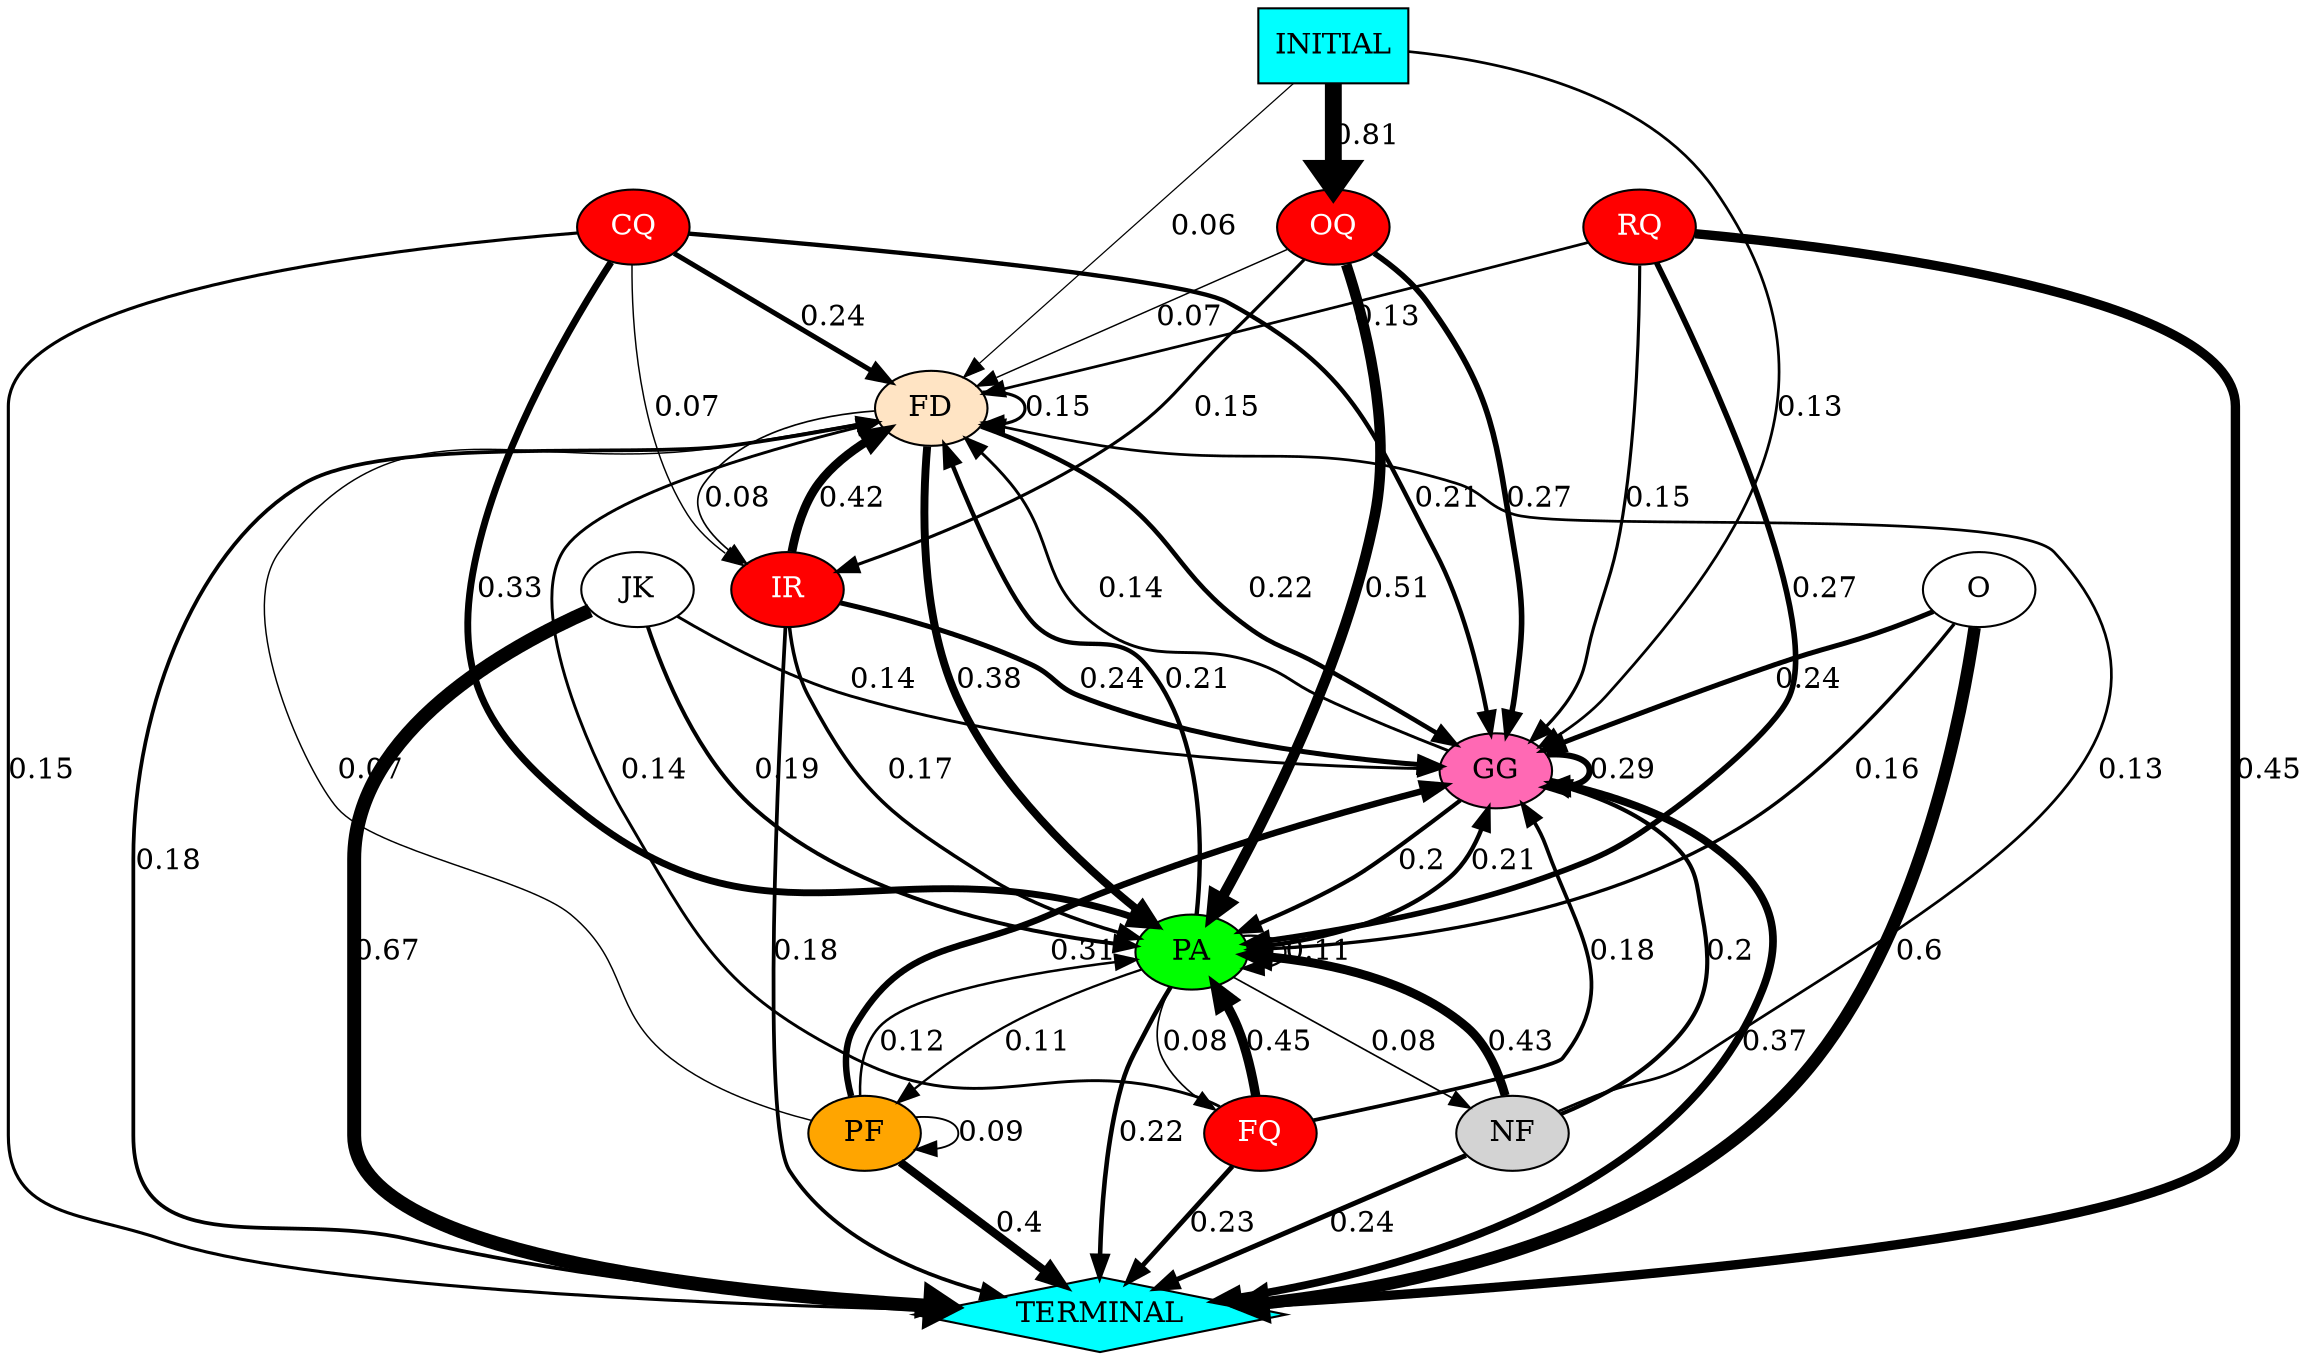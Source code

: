 digraph "G" {
0 [label="CQ", fillcolor=red, style=filled, fontcolor=white];
1 [label="FD", fillcolor=bisque, style=filled, fontcolor=black];
2 [label="FQ", fillcolor=red, style=filled, fontcolor=white];
3 [label="GG", fillcolor=hotpink, style=filled];
4 [label="IR", fillcolor=red, style=filled, fontcolor=white];
5 [label="JK"];
6 [label="NF", orange=red, style=filled];
7 [label="O"];
8 [label="OQ", fillcolor=red, style=filled, fontcolor=white];
9 [label="PA", fillcolor=green, style=filled];
10 [label="PF", fillcolor=orange, style=filled];
11 [label="RQ", fillcolor=red, style=filled, fontcolor=white];
12 [label="TERMINAL", shape=diamond, fillcolor=cyan, style=filled];
13 [label="INITIAL", shape=box, fillcolor=cyan, style=filled];
0 -> 1  [label="0.24", penwidth="2.4"];
0 -> 3  [label="0.21", penwidth="2.1"];
0 -> 4  [label="0.07", penwidth="0.7000000000000001"];
0 -> 9  [label="0.33", penwidth="3.3000000000000003"];
0 -> 12  [label="0.15", penwidth="1.5"];
1 -> 1  [label="0.15", penwidth="1.5"];
1 -> 3  [label="0.22", penwidth="2.2"];
1 -> 4  [label="0.08", penwidth="0.8"];
1 -> 9  [label="0.38", penwidth="3.8"];
1 -> 12  [label="0.18", penwidth="1.7999999999999998"];
2 -> 1  [label="0.14", penwidth="1.4000000000000001"];
2 -> 3  [label="0.18", penwidth="1.7999999999999998"];
2 -> 9  [label="0.45", penwidth="4.5"];
2 -> 12  [label="0.23", penwidth="2.3000000000000003"];
3 -> 1  [label="0.14", penwidth="1.4000000000000001"];
3 -> 3  [label="0.29", penwidth="2.9"];
3 -> 9  [label="0.2", penwidth="2.0"];
3 -> 12  [label="0.37", penwidth="3.7"];
4 -> 1  [label="0.42", penwidth="4.2"];
4 -> 3  [label="0.24", penwidth="2.4"];
4 -> 9  [label="0.17", penwidth="1.7000000000000002"];
4 -> 12  [label="0.18", penwidth="1.7999999999999998"];
5 -> 3  [label="0.14", penwidth="1.4000000000000001"];
5 -> 9  [label="0.19", penwidth="1.9"];
5 -> 12  [label="0.67", penwidth="6.7"];
6 -> 1  [label="0.13", penwidth="1.3"];
6 -> 3  [label="0.2", penwidth="2.0"];
6 -> 9  [label="0.43", penwidth="4.3"];
6 -> 12  [label="0.24", penwidth="2.4"];
7 -> 3  [label="0.24", penwidth="2.4"];
7 -> 9  [label="0.16", penwidth="1.6"];
7 -> 12  [label="0.6", penwidth="6.0"];
8 -> 1  [label="0.07", penwidth="0.7000000000000001"];
8 -> 3  [label="0.27", penwidth="2.7"];
8 -> 4  [label="0.15", penwidth="1.5"];
8 -> 9  [label="0.51", penwidth="5.1"];
9 -> 1  [label="0.21", penwidth="2.1"];
9 -> 2  [label="0.08", penwidth="0.8"];
9 -> 3  [label="0.21", penwidth="2.1"];
9 -> 6  [label="0.08", penwidth="0.8"];
9 -> 9  [label="0.11", penwidth="1.1"];
9 -> 10  [label="0.11", penwidth="1.1"];
9 -> 12  [label="0.22", penwidth="2.2"];
10 -> 1  [label="0.07", penwidth="0.7000000000000001"];
10 -> 3  [label="0.31", penwidth="3.1"];
10 -> 9  [label="0.12", penwidth="1.2"];
10 -> 10  [label="0.09", penwidth="0.8999999999999999"];
10 -> 12  [label="0.4", penwidth="4.0"];
11 -> 1  [label="0.13", penwidth="1.3"];
11 -> 3  [label="0.15", penwidth="1.5"];
11 -> 9  [label="0.27", penwidth="2.7"];
11 -> 12  [label="0.45", penwidth="4.5"];
13 -> 1  [label="0.06", penwidth="0.6"];
13 -> 3  [label="0.13", penwidth="1.3"];
13 -> 8  [label="0.81", penwidth="8.100000000000001"];
}
